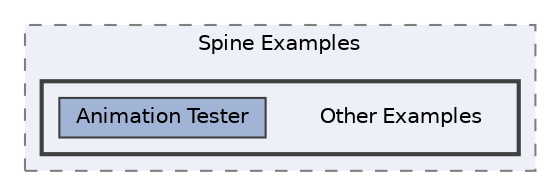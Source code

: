 digraph "external/spine-runtimes/spine-unity/Assets/Spine Examples/Other Examples"
{
 // LATEX_PDF_SIZE
  bgcolor="transparent";
  edge [fontname=Helvetica,fontsize=10,labelfontname=Helvetica,labelfontsize=10];
  node [fontname=Helvetica,fontsize=10,shape=box,height=0.2,width=0.4];
  compound=true
  subgraph clusterdir_ecab22242044ec038393354c8456eb1c {
    graph [ bgcolor="#edf0f7", pencolor="grey50", label="Spine Examples", fontname=Helvetica,fontsize=10 style="filled,dashed", URL="dir_ecab22242044ec038393354c8456eb1c.html",tooltip=""]
  subgraph clusterdir_b886d912f7add9c536de6afb3b15f860 {
    graph [ bgcolor="#edf0f7", pencolor="grey25", label="", fontname=Helvetica,fontsize=10 style="filled,bold", URL="dir_b886d912f7add9c536de6afb3b15f860.html",tooltip=""]
    dir_b886d912f7add9c536de6afb3b15f860 [shape=plaintext, label="Other Examples"];
  dir_d3b5c560099fa14912c4913946b0b173 [label="Animation Tester", fillcolor="#a2b4d6", color="grey25", style="filled", URL="dir_d3b5c560099fa14912c4913946b0b173.html",tooltip=""];
  }
  }
}
